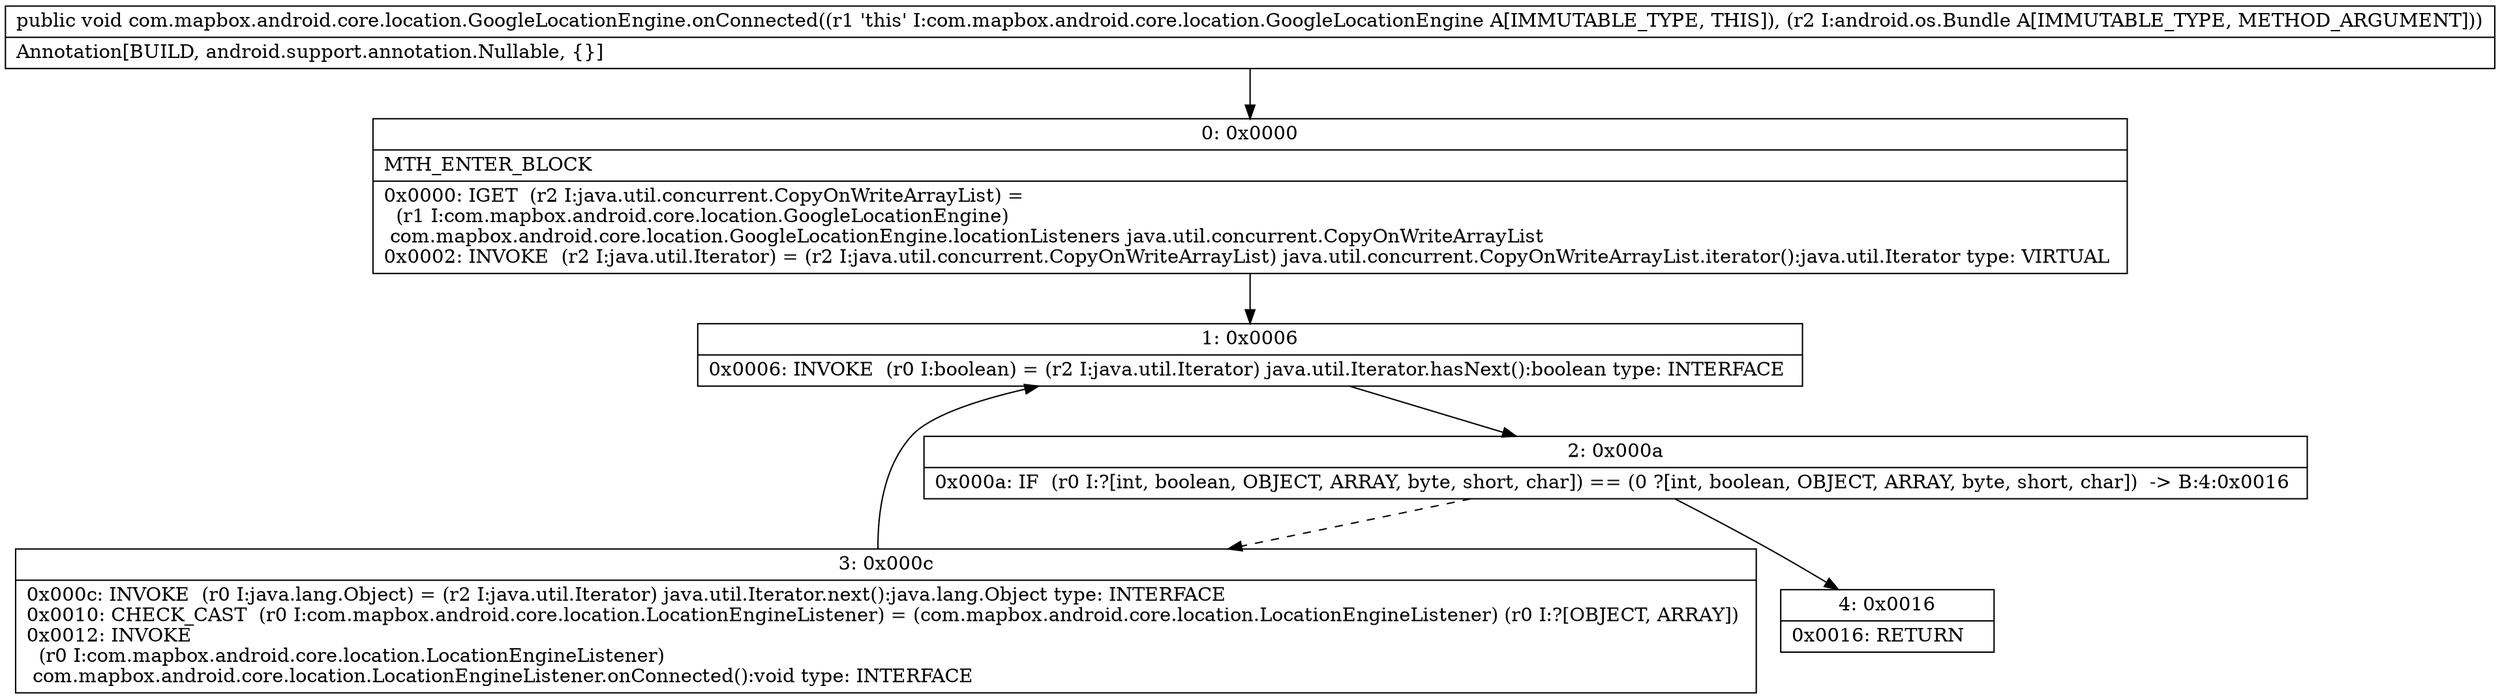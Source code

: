 digraph "CFG forcom.mapbox.android.core.location.GoogleLocationEngine.onConnected(Landroid\/os\/Bundle;)V" {
Node_0 [shape=record,label="{0\:\ 0x0000|MTH_ENTER_BLOCK\l|0x0000: IGET  (r2 I:java.util.concurrent.CopyOnWriteArrayList) = \l  (r1 I:com.mapbox.android.core.location.GoogleLocationEngine)\l com.mapbox.android.core.location.GoogleLocationEngine.locationListeners java.util.concurrent.CopyOnWriteArrayList \l0x0002: INVOKE  (r2 I:java.util.Iterator) = (r2 I:java.util.concurrent.CopyOnWriteArrayList) java.util.concurrent.CopyOnWriteArrayList.iterator():java.util.Iterator type: VIRTUAL \l}"];
Node_1 [shape=record,label="{1\:\ 0x0006|0x0006: INVOKE  (r0 I:boolean) = (r2 I:java.util.Iterator) java.util.Iterator.hasNext():boolean type: INTERFACE \l}"];
Node_2 [shape=record,label="{2\:\ 0x000a|0x000a: IF  (r0 I:?[int, boolean, OBJECT, ARRAY, byte, short, char]) == (0 ?[int, boolean, OBJECT, ARRAY, byte, short, char])  \-\> B:4:0x0016 \l}"];
Node_3 [shape=record,label="{3\:\ 0x000c|0x000c: INVOKE  (r0 I:java.lang.Object) = (r2 I:java.util.Iterator) java.util.Iterator.next():java.lang.Object type: INTERFACE \l0x0010: CHECK_CAST  (r0 I:com.mapbox.android.core.location.LocationEngineListener) = (com.mapbox.android.core.location.LocationEngineListener) (r0 I:?[OBJECT, ARRAY]) \l0x0012: INVOKE  \l  (r0 I:com.mapbox.android.core.location.LocationEngineListener)\l com.mapbox.android.core.location.LocationEngineListener.onConnected():void type: INTERFACE \l}"];
Node_4 [shape=record,label="{4\:\ 0x0016|0x0016: RETURN   \l}"];
MethodNode[shape=record,label="{public void com.mapbox.android.core.location.GoogleLocationEngine.onConnected((r1 'this' I:com.mapbox.android.core.location.GoogleLocationEngine A[IMMUTABLE_TYPE, THIS]), (r2 I:android.os.Bundle A[IMMUTABLE_TYPE, METHOD_ARGUMENT]))  | Annotation[BUILD, android.support.annotation.Nullable, \{\}]\l}"];
MethodNode -> Node_0;
Node_0 -> Node_1;
Node_1 -> Node_2;
Node_2 -> Node_3[style=dashed];
Node_2 -> Node_4;
Node_3 -> Node_1;
}

